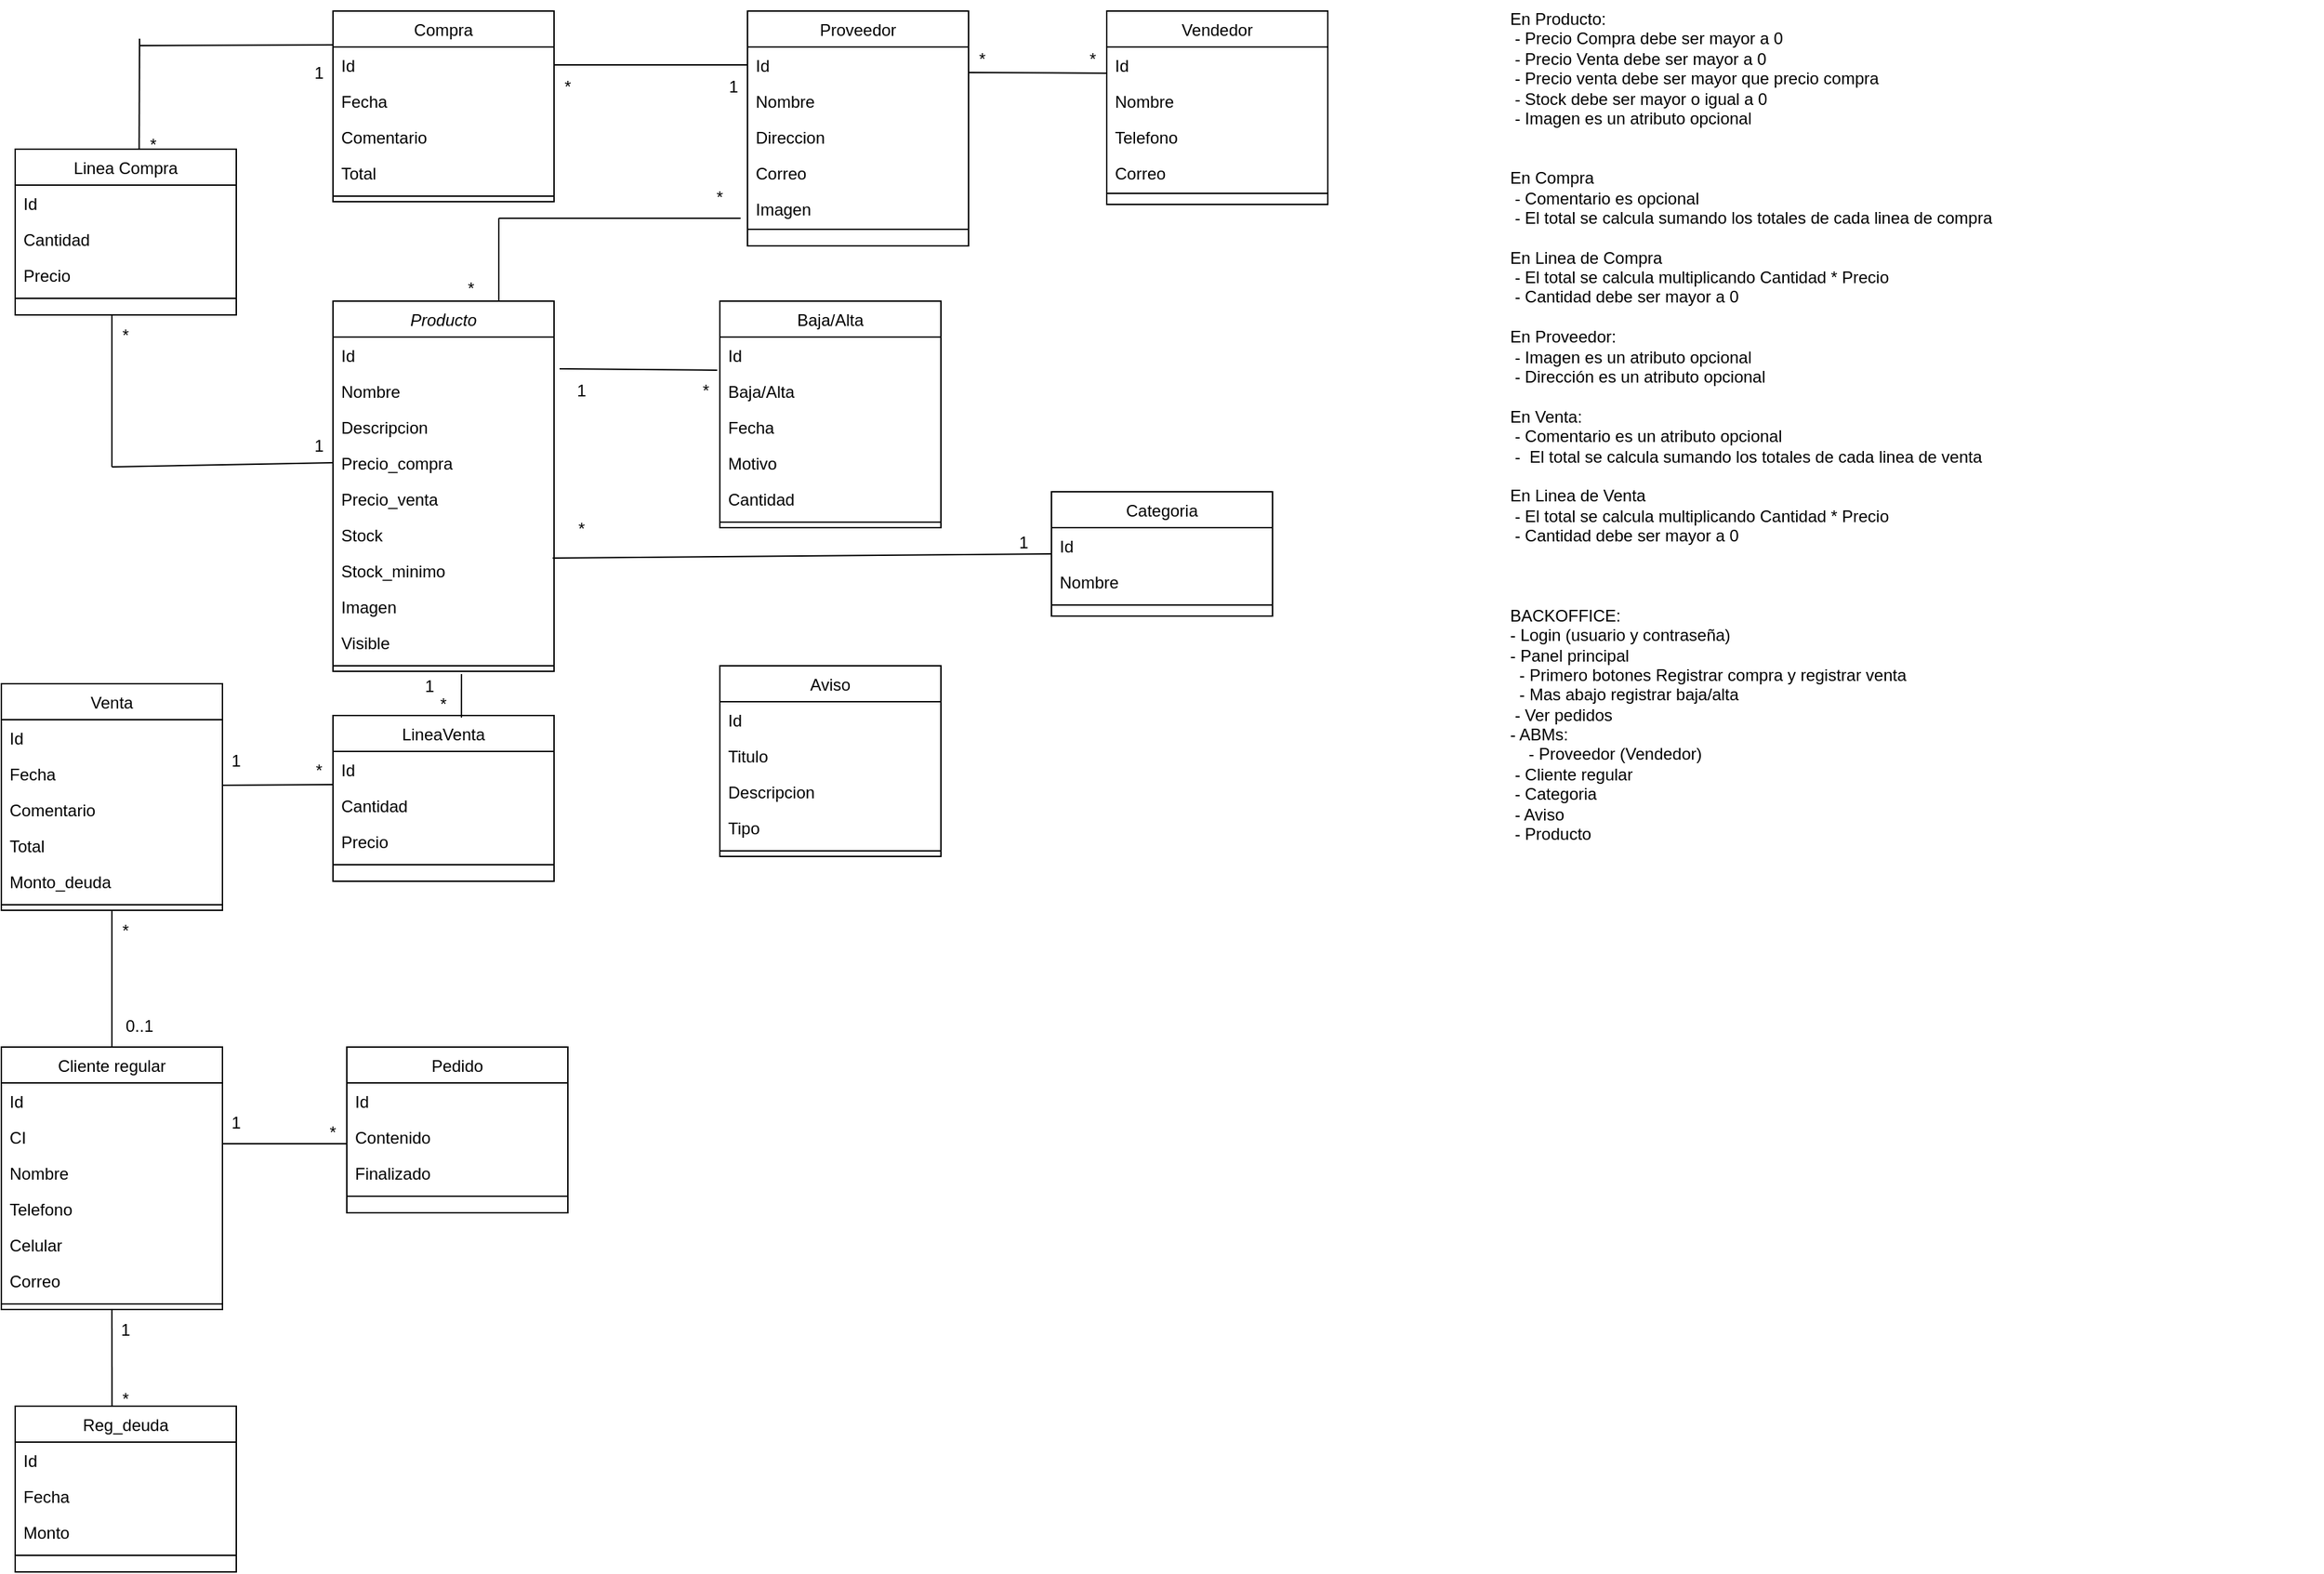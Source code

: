 <mxfile version="21.2.1" type="device">
  <diagram id="C5RBs43oDa-KdzZeNtuy" name="Page-1">
    <mxGraphModel dx="1434" dy="764" grid="1" gridSize="10" guides="1" tooltips="1" connect="1" arrows="1" fold="1" page="1" pageScale="1" pageWidth="827" pageHeight="1169" math="0" shadow="0">
      <root>
        <mxCell id="WIyWlLk6GJQsqaUBKTNV-0" />
        <mxCell id="WIyWlLk6GJQsqaUBKTNV-1" parent="WIyWlLk6GJQsqaUBKTNV-0" />
        <mxCell id="zkfFHV4jXpPFQw0GAbJ--0" value="Producto" style="swimlane;fontStyle=2;align=center;verticalAlign=top;childLayout=stackLayout;horizontal=1;startSize=26;horizontalStack=0;resizeParent=1;resizeLast=0;collapsible=1;marginBottom=0;rounded=0;shadow=0;strokeWidth=1;" parent="WIyWlLk6GJQsqaUBKTNV-1" vertex="1">
          <mxGeometry x="280" y="260" width="160" height="268" as="geometry">
            <mxRectangle x="230" y="140" width="160" height="26" as="alternateBounds" />
          </mxGeometry>
        </mxCell>
        <mxCell id="zkfFHV4jXpPFQw0GAbJ--1" value="Id" style="text;align=left;verticalAlign=top;spacingLeft=4;spacingRight=4;overflow=hidden;rotatable=0;points=[[0,0.5],[1,0.5]];portConstraint=eastwest;" parent="zkfFHV4jXpPFQw0GAbJ--0" vertex="1">
          <mxGeometry y="26" width="160" height="26" as="geometry" />
        </mxCell>
        <mxCell id="zkfFHV4jXpPFQw0GAbJ--2" value="Nombre" style="text;align=left;verticalAlign=top;spacingLeft=4;spacingRight=4;overflow=hidden;rotatable=0;points=[[0,0.5],[1,0.5]];portConstraint=eastwest;rounded=0;shadow=0;html=0;" parent="zkfFHV4jXpPFQw0GAbJ--0" vertex="1">
          <mxGeometry y="52" width="160" height="26" as="geometry" />
        </mxCell>
        <mxCell id="zkfFHV4jXpPFQw0GAbJ--3" value="Descripcion" style="text;align=left;verticalAlign=top;spacingLeft=4;spacingRight=4;overflow=hidden;rotatable=0;points=[[0,0.5],[1,0.5]];portConstraint=eastwest;rounded=0;shadow=0;html=0;" parent="zkfFHV4jXpPFQw0GAbJ--0" vertex="1">
          <mxGeometry y="78" width="160" height="26" as="geometry" />
        </mxCell>
        <mxCell id="7i96yyuPmgPEqf8CJ_Lx-1" value="Precio_compra" style="text;align=left;verticalAlign=top;spacingLeft=4;spacingRight=4;overflow=hidden;rotatable=0;points=[[0,0.5],[1,0.5]];portConstraint=eastwest;rounded=0;shadow=0;html=0;" parent="zkfFHV4jXpPFQw0GAbJ--0" vertex="1">
          <mxGeometry y="104" width="160" height="26" as="geometry" />
        </mxCell>
        <mxCell id="9kcNJQmO1jmYtmrjK92f-10" value="Precio_venta" style="text;align=left;verticalAlign=top;spacingLeft=4;spacingRight=4;overflow=hidden;rotatable=0;points=[[0,0.5],[1,0.5]];portConstraint=eastwest;rounded=0;shadow=0;html=0;" parent="zkfFHV4jXpPFQw0GAbJ--0" vertex="1">
          <mxGeometry y="130" width="160" height="26" as="geometry" />
        </mxCell>
        <mxCell id="7i96yyuPmgPEqf8CJ_Lx-2" value="Stock" style="text;align=left;verticalAlign=top;spacingLeft=4;spacingRight=4;overflow=hidden;rotatable=0;points=[[0,0.5],[1,0.5]];portConstraint=eastwest;rounded=0;shadow=0;html=0;" parent="zkfFHV4jXpPFQw0GAbJ--0" vertex="1">
          <mxGeometry y="156" width="160" height="26" as="geometry" />
        </mxCell>
        <mxCell id="FQB7mEQc3oxHmElxld3I-23" value="Stock_minimo" style="text;align=left;verticalAlign=top;spacingLeft=4;spacingRight=4;overflow=hidden;rotatable=0;points=[[0,0.5],[1,0.5]];portConstraint=eastwest;rounded=0;shadow=0;html=0;" vertex="1" parent="zkfFHV4jXpPFQw0GAbJ--0">
          <mxGeometry y="182" width="160" height="26" as="geometry" />
        </mxCell>
        <mxCell id="7i96yyuPmgPEqf8CJ_Lx-4" value="Imagen" style="text;align=left;verticalAlign=top;spacingLeft=4;spacingRight=4;overflow=hidden;rotatable=0;points=[[0,0.5],[1,0.5]];portConstraint=eastwest;rounded=0;shadow=0;html=0;" parent="zkfFHV4jXpPFQw0GAbJ--0" vertex="1">
          <mxGeometry y="208" width="160" height="26" as="geometry" />
        </mxCell>
        <mxCell id="7i96yyuPmgPEqf8CJ_Lx-3" value="Visible" style="text;align=left;verticalAlign=top;spacingLeft=4;spacingRight=4;overflow=hidden;rotatable=0;points=[[0,0.5],[1,0.5]];portConstraint=eastwest;rounded=0;shadow=0;html=0;" parent="zkfFHV4jXpPFQw0GAbJ--0" vertex="1">
          <mxGeometry y="234" width="160" height="26" as="geometry" />
        </mxCell>
        <mxCell id="zkfFHV4jXpPFQw0GAbJ--4" value="" style="line;html=1;strokeWidth=1;align=left;verticalAlign=middle;spacingTop=-1;spacingLeft=3;spacingRight=3;rotatable=0;labelPosition=right;points=[];portConstraint=eastwest;" parent="zkfFHV4jXpPFQw0GAbJ--0" vertex="1">
          <mxGeometry y="260" width="160" height="8" as="geometry" />
        </mxCell>
        <mxCell id="zkfFHV4jXpPFQw0GAbJ--6" value="Venta" style="swimlane;fontStyle=0;align=center;verticalAlign=top;childLayout=stackLayout;horizontal=1;startSize=26;horizontalStack=0;resizeParent=1;resizeLast=0;collapsible=1;marginBottom=0;rounded=0;shadow=0;strokeWidth=1;" parent="WIyWlLk6GJQsqaUBKTNV-1" vertex="1">
          <mxGeometry x="40" y="537" width="160" height="164" as="geometry">
            <mxRectangle x="130" y="380" width="160" height="26" as="alternateBounds" />
          </mxGeometry>
        </mxCell>
        <mxCell id="zkfFHV4jXpPFQw0GAbJ--7" value="Id" style="text;align=left;verticalAlign=top;spacingLeft=4;spacingRight=4;overflow=hidden;rotatable=0;points=[[0,0.5],[1,0.5]];portConstraint=eastwest;" parent="zkfFHV4jXpPFQw0GAbJ--6" vertex="1">
          <mxGeometry y="26" width="160" height="26" as="geometry" />
        </mxCell>
        <mxCell id="zkfFHV4jXpPFQw0GAbJ--8" value="Fecha" style="text;align=left;verticalAlign=top;spacingLeft=4;spacingRight=4;overflow=hidden;rotatable=0;points=[[0,0.5],[1,0.5]];portConstraint=eastwest;rounded=0;shadow=0;html=0;" parent="zkfFHV4jXpPFQw0GAbJ--6" vertex="1">
          <mxGeometry y="52" width="160" height="26" as="geometry" />
        </mxCell>
        <mxCell id="7i96yyuPmgPEqf8CJ_Lx-13" value="Comentario" style="text;align=left;verticalAlign=top;spacingLeft=4;spacingRight=4;overflow=hidden;rotatable=0;points=[[0,0.5],[1,0.5]];portConstraint=eastwest;rounded=0;shadow=0;html=0;" parent="zkfFHV4jXpPFQw0GAbJ--6" vertex="1">
          <mxGeometry y="78" width="160" height="26" as="geometry" />
        </mxCell>
        <mxCell id="9kcNJQmO1jmYtmrjK92f-14" value="Total" style="text;align=left;verticalAlign=top;spacingLeft=4;spacingRight=4;overflow=hidden;rotatable=0;points=[[0,0.5],[1,0.5]];portConstraint=eastwest;rounded=0;shadow=0;html=0;" parent="zkfFHV4jXpPFQw0GAbJ--6" vertex="1">
          <mxGeometry y="104" width="160" height="26" as="geometry" />
        </mxCell>
        <mxCell id="ctnuneeCrwHAmr7CiUvI-7" value="Monto_deuda" style="text;align=left;verticalAlign=top;spacingLeft=4;spacingRight=4;overflow=hidden;rotatable=0;points=[[0,0.5],[1,0.5]];portConstraint=eastwest;rounded=0;shadow=0;html=0;" parent="zkfFHV4jXpPFQw0GAbJ--6" vertex="1">
          <mxGeometry y="130" width="160" height="26" as="geometry" />
        </mxCell>
        <mxCell id="zkfFHV4jXpPFQw0GAbJ--9" value="" style="line;html=1;strokeWidth=1;align=left;verticalAlign=middle;spacingTop=-1;spacingLeft=3;spacingRight=3;rotatable=0;labelPosition=right;points=[];portConstraint=eastwest;" parent="zkfFHV4jXpPFQw0GAbJ--6" vertex="1">
          <mxGeometry y="156" width="160" height="8" as="geometry" />
        </mxCell>
        <mxCell id="zkfFHV4jXpPFQw0GAbJ--13" value="Compra" style="swimlane;fontStyle=0;align=center;verticalAlign=top;childLayout=stackLayout;horizontal=1;startSize=26;horizontalStack=0;resizeParent=1;resizeLast=0;collapsible=1;marginBottom=0;rounded=0;shadow=0;strokeWidth=1;" parent="WIyWlLk6GJQsqaUBKTNV-1" vertex="1">
          <mxGeometry x="280" y="50" width="160" height="138" as="geometry">
            <mxRectangle x="340" y="380" width="170" height="26" as="alternateBounds" />
          </mxGeometry>
        </mxCell>
        <mxCell id="zkfFHV4jXpPFQw0GAbJ--14" value="Id" style="text;align=left;verticalAlign=top;spacingLeft=4;spacingRight=4;overflow=hidden;rotatable=0;points=[[0,0.5],[1,0.5]];portConstraint=eastwest;" parent="zkfFHV4jXpPFQw0GAbJ--13" vertex="1">
          <mxGeometry y="26" width="160" height="26" as="geometry" />
        </mxCell>
        <mxCell id="7i96yyuPmgPEqf8CJ_Lx-5" value="Fecha" style="text;align=left;verticalAlign=top;spacingLeft=4;spacingRight=4;overflow=hidden;rotatable=0;points=[[0,0.5],[1,0.5]];portConstraint=eastwest;" parent="zkfFHV4jXpPFQw0GAbJ--13" vertex="1">
          <mxGeometry y="52" width="160" height="26" as="geometry" />
        </mxCell>
        <mxCell id="7i96yyuPmgPEqf8CJ_Lx-11" value="Comentario" style="text;align=left;verticalAlign=top;spacingLeft=4;spacingRight=4;overflow=hidden;rotatable=0;points=[[0,0.5],[1,0.5]];portConstraint=eastwest;" parent="zkfFHV4jXpPFQw0GAbJ--13" vertex="1">
          <mxGeometry y="78" width="160" height="26" as="geometry" />
        </mxCell>
        <mxCell id="9kcNJQmO1jmYtmrjK92f-13" value="Total" style="text;align=left;verticalAlign=top;spacingLeft=4;spacingRight=4;overflow=hidden;rotatable=0;points=[[0,0.5],[1,0.5]];portConstraint=eastwest;" parent="zkfFHV4jXpPFQw0GAbJ--13" vertex="1">
          <mxGeometry y="104" width="160" height="26" as="geometry" />
        </mxCell>
        <mxCell id="zkfFHV4jXpPFQw0GAbJ--15" value="" style="line;html=1;strokeWidth=1;align=left;verticalAlign=middle;spacingTop=-1;spacingLeft=3;spacingRight=3;rotatable=0;labelPosition=right;points=[];portConstraint=eastwest;" parent="zkfFHV4jXpPFQw0GAbJ--13" vertex="1">
          <mxGeometry y="130" width="160" height="8" as="geometry" />
        </mxCell>
        <mxCell id="zkfFHV4jXpPFQw0GAbJ--17" value="Proveedor" style="swimlane;fontStyle=0;align=center;verticalAlign=top;childLayout=stackLayout;horizontal=1;startSize=26;horizontalStack=0;resizeParent=1;resizeLast=0;collapsible=1;marginBottom=0;rounded=0;shadow=0;strokeWidth=1;" parent="WIyWlLk6GJQsqaUBKTNV-1" vertex="1">
          <mxGeometry x="580" y="50" width="160" height="170" as="geometry">
            <mxRectangle x="550" y="140" width="160" height="26" as="alternateBounds" />
          </mxGeometry>
        </mxCell>
        <mxCell id="zkfFHV4jXpPFQw0GAbJ--18" value="Id" style="text;align=left;verticalAlign=top;spacingLeft=4;spacingRight=4;overflow=hidden;rotatable=0;points=[[0,0.5],[1,0.5]];portConstraint=eastwest;" parent="zkfFHV4jXpPFQw0GAbJ--17" vertex="1">
          <mxGeometry y="26" width="160" height="26" as="geometry" />
        </mxCell>
        <mxCell id="zkfFHV4jXpPFQw0GAbJ--19" value="Nombre" style="text;align=left;verticalAlign=top;spacingLeft=4;spacingRight=4;overflow=hidden;rotatable=0;points=[[0,0.5],[1,0.5]];portConstraint=eastwest;rounded=0;shadow=0;html=0;" parent="zkfFHV4jXpPFQw0GAbJ--17" vertex="1">
          <mxGeometry y="52" width="160" height="26" as="geometry" />
        </mxCell>
        <mxCell id="zkfFHV4jXpPFQw0GAbJ--21" value="Direccion" style="text;align=left;verticalAlign=top;spacingLeft=4;spacingRight=4;overflow=hidden;rotatable=0;points=[[0,0.5],[1,0.5]];portConstraint=eastwest;rounded=0;shadow=0;html=0;" parent="zkfFHV4jXpPFQw0GAbJ--17" vertex="1">
          <mxGeometry y="78" width="160" height="26" as="geometry" />
        </mxCell>
        <mxCell id="ctnuneeCrwHAmr7CiUvI-0" value="Correo" style="text;align=left;verticalAlign=top;spacingLeft=4;spacingRight=4;overflow=hidden;rotatable=0;points=[[0,0.5],[1,0.5]];portConstraint=eastwest;rounded=0;shadow=0;html=0;" parent="zkfFHV4jXpPFQw0GAbJ--17" vertex="1">
          <mxGeometry y="104" width="160" height="26" as="geometry" />
        </mxCell>
        <mxCell id="zkfFHV4jXpPFQw0GAbJ--22" value="Imagen" style="text;align=left;verticalAlign=top;spacingLeft=4;spacingRight=4;overflow=hidden;rotatable=0;points=[[0,0.5],[1,0.5]];portConstraint=eastwest;rounded=0;shadow=0;html=0;" parent="zkfFHV4jXpPFQw0GAbJ--17" vertex="1">
          <mxGeometry y="130" width="160" height="26" as="geometry" />
        </mxCell>
        <mxCell id="zkfFHV4jXpPFQw0GAbJ--23" value="" style="line;html=1;strokeWidth=1;align=left;verticalAlign=middle;spacingTop=-1;spacingLeft=3;spacingRight=3;rotatable=0;labelPosition=right;points=[];portConstraint=eastwest;" parent="zkfFHV4jXpPFQw0GAbJ--17" vertex="1">
          <mxGeometry y="156" width="160" height="4" as="geometry" />
        </mxCell>
        <mxCell id="7i96yyuPmgPEqf8CJ_Lx-7" value="Linea Compra" style="swimlane;fontStyle=0;align=center;verticalAlign=top;childLayout=stackLayout;horizontal=1;startSize=26;horizontalStack=0;resizeParent=1;resizeLast=0;collapsible=1;marginBottom=0;rounded=0;shadow=0;strokeWidth=1;" parent="WIyWlLk6GJQsqaUBKTNV-1" vertex="1">
          <mxGeometry x="50" y="150" width="160" height="120" as="geometry">
            <mxRectangle x="340" y="380" width="170" height="26" as="alternateBounds" />
          </mxGeometry>
        </mxCell>
        <mxCell id="7i96yyuPmgPEqf8CJ_Lx-8" value="Id" style="text;align=left;verticalAlign=top;spacingLeft=4;spacingRight=4;overflow=hidden;rotatable=0;points=[[0,0.5],[1,0.5]];portConstraint=eastwest;" parent="7i96yyuPmgPEqf8CJ_Lx-7" vertex="1">
          <mxGeometry y="26" width="160" height="26" as="geometry" />
        </mxCell>
        <mxCell id="7i96yyuPmgPEqf8CJ_Lx-9" value="Cantidad" style="text;align=left;verticalAlign=top;spacingLeft=4;spacingRight=4;overflow=hidden;rotatable=0;points=[[0,0.5],[1,0.5]];portConstraint=eastwest;" parent="7i96yyuPmgPEqf8CJ_Lx-7" vertex="1">
          <mxGeometry y="52" width="160" height="26" as="geometry" />
        </mxCell>
        <mxCell id="9kcNJQmO1jmYtmrjK92f-11" value="Precio" style="text;align=left;verticalAlign=top;spacingLeft=4;spacingRight=4;overflow=hidden;rotatable=0;points=[[0,0.5],[1,0.5]];portConstraint=eastwest;" parent="7i96yyuPmgPEqf8CJ_Lx-7" vertex="1">
          <mxGeometry y="78" width="160" height="26" as="geometry" />
        </mxCell>
        <mxCell id="7i96yyuPmgPEqf8CJ_Lx-10" value="" style="line;html=1;strokeWidth=1;align=left;verticalAlign=middle;spacingTop=-1;spacingLeft=3;spacingRight=3;rotatable=0;labelPosition=right;points=[];portConstraint=eastwest;" parent="7i96yyuPmgPEqf8CJ_Lx-7" vertex="1">
          <mxGeometry y="104" width="160" height="8" as="geometry" />
        </mxCell>
        <mxCell id="7i96yyuPmgPEqf8CJ_Lx-14" value="LineaVenta" style="swimlane;fontStyle=0;align=center;verticalAlign=top;childLayout=stackLayout;horizontal=1;startSize=26;horizontalStack=0;resizeParent=1;resizeLast=0;collapsible=1;marginBottom=0;rounded=0;shadow=0;strokeWidth=1;" parent="WIyWlLk6GJQsqaUBKTNV-1" vertex="1">
          <mxGeometry x="280" y="560" width="160" height="120" as="geometry">
            <mxRectangle x="130" y="380" width="160" height="26" as="alternateBounds" />
          </mxGeometry>
        </mxCell>
        <mxCell id="7i96yyuPmgPEqf8CJ_Lx-15" value="Id" style="text;align=left;verticalAlign=top;spacingLeft=4;spacingRight=4;overflow=hidden;rotatable=0;points=[[0,0.5],[1,0.5]];portConstraint=eastwest;" parent="7i96yyuPmgPEqf8CJ_Lx-14" vertex="1">
          <mxGeometry y="26" width="160" height="26" as="geometry" />
        </mxCell>
        <mxCell id="7i96yyuPmgPEqf8CJ_Lx-16" value="Cantidad" style="text;align=left;verticalAlign=top;spacingLeft=4;spacingRight=4;overflow=hidden;rotatable=0;points=[[0,0.5],[1,0.5]];portConstraint=eastwest;rounded=0;shadow=0;html=0;" parent="7i96yyuPmgPEqf8CJ_Lx-14" vertex="1">
          <mxGeometry y="52" width="160" height="26" as="geometry" />
        </mxCell>
        <mxCell id="9kcNJQmO1jmYtmrjK92f-12" value="Precio" style="text;align=left;verticalAlign=top;spacingLeft=4;spacingRight=4;overflow=hidden;rotatable=0;points=[[0,0.5],[1,0.5]];portConstraint=eastwest;rounded=0;shadow=0;html=0;" parent="7i96yyuPmgPEqf8CJ_Lx-14" vertex="1">
          <mxGeometry y="78" width="160" height="26" as="geometry" />
        </mxCell>
        <mxCell id="7i96yyuPmgPEqf8CJ_Lx-19" value="" style="line;html=1;strokeWidth=1;align=left;verticalAlign=middle;spacingTop=-1;spacingLeft=3;spacingRight=3;rotatable=0;labelPosition=right;points=[];portConstraint=eastwest;" parent="7i96yyuPmgPEqf8CJ_Lx-14" vertex="1">
          <mxGeometry y="104" width="160" height="8" as="geometry" />
        </mxCell>
        <mxCell id="7i96yyuPmgPEqf8CJ_Lx-20" value="Baja/Alta" style="swimlane;fontStyle=0;align=center;verticalAlign=top;childLayout=stackLayout;horizontal=1;startSize=26;horizontalStack=0;resizeParent=1;resizeLast=0;collapsible=1;marginBottom=0;rounded=0;shadow=0;strokeWidth=1;" parent="WIyWlLk6GJQsqaUBKTNV-1" vertex="1">
          <mxGeometry x="560" y="260" width="160" height="164" as="geometry">
            <mxRectangle x="340" y="380" width="170" height="26" as="alternateBounds" />
          </mxGeometry>
        </mxCell>
        <mxCell id="7i96yyuPmgPEqf8CJ_Lx-21" value="Id" style="text;align=left;verticalAlign=top;spacingLeft=4;spacingRight=4;overflow=hidden;rotatable=0;points=[[0,0.5],[1,0.5]];portConstraint=eastwest;" parent="7i96yyuPmgPEqf8CJ_Lx-20" vertex="1">
          <mxGeometry y="26" width="160" height="26" as="geometry" />
        </mxCell>
        <mxCell id="7i96yyuPmgPEqf8CJ_Lx-26" value="Baja/Alta" style="text;align=left;verticalAlign=top;spacingLeft=4;spacingRight=4;overflow=hidden;rotatable=0;points=[[0,0.5],[1,0.5]];portConstraint=eastwest;" parent="7i96yyuPmgPEqf8CJ_Lx-20" vertex="1">
          <mxGeometry y="52" width="160" height="26" as="geometry" />
        </mxCell>
        <mxCell id="7i96yyuPmgPEqf8CJ_Lx-22" value="Fecha" style="text;align=left;verticalAlign=top;spacingLeft=4;spacingRight=4;overflow=hidden;rotatable=0;points=[[0,0.5],[1,0.5]];portConstraint=eastwest;" parent="7i96yyuPmgPEqf8CJ_Lx-20" vertex="1">
          <mxGeometry y="78" width="160" height="26" as="geometry" />
        </mxCell>
        <mxCell id="7i96yyuPmgPEqf8CJ_Lx-23" value="Motivo" style="text;align=left;verticalAlign=top;spacingLeft=4;spacingRight=4;overflow=hidden;rotatable=0;points=[[0,0.5],[1,0.5]];portConstraint=eastwest;" parent="7i96yyuPmgPEqf8CJ_Lx-20" vertex="1">
          <mxGeometry y="104" width="160" height="26" as="geometry" />
        </mxCell>
        <mxCell id="ctnuneeCrwHAmr7CiUvI-20" value="Cantidad" style="text;align=left;verticalAlign=top;spacingLeft=4;spacingRight=4;overflow=hidden;rotatable=0;points=[[0,0.5],[1,0.5]];portConstraint=eastwest;" parent="7i96yyuPmgPEqf8CJ_Lx-20" vertex="1">
          <mxGeometry y="130" width="160" height="26" as="geometry" />
        </mxCell>
        <mxCell id="7i96yyuPmgPEqf8CJ_Lx-24" value="" style="line;html=1;strokeWidth=1;align=left;verticalAlign=middle;spacingTop=-1;spacingLeft=3;spacingRight=3;rotatable=0;labelPosition=right;points=[];portConstraint=eastwest;" parent="7i96yyuPmgPEqf8CJ_Lx-20" vertex="1">
          <mxGeometry y="156" width="160" height="8" as="geometry" />
        </mxCell>
        <mxCell id="7i96yyuPmgPEqf8CJ_Lx-27" value="Aviso" style="swimlane;fontStyle=0;align=center;verticalAlign=top;childLayout=stackLayout;horizontal=1;startSize=26;horizontalStack=0;resizeParent=1;resizeLast=0;collapsible=1;marginBottom=0;rounded=0;shadow=0;strokeWidth=1;" parent="WIyWlLk6GJQsqaUBKTNV-1" vertex="1">
          <mxGeometry x="560" y="524" width="160" height="138" as="geometry">
            <mxRectangle x="340" y="380" width="170" height="26" as="alternateBounds" />
          </mxGeometry>
        </mxCell>
        <mxCell id="7i96yyuPmgPEqf8CJ_Lx-28" value="Id" style="text;align=left;verticalAlign=top;spacingLeft=4;spacingRight=4;overflow=hidden;rotatable=0;points=[[0,0.5],[1,0.5]];portConstraint=eastwest;" parent="7i96yyuPmgPEqf8CJ_Lx-27" vertex="1">
          <mxGeometry y="26" width="160" height="26" as="geometry" />
        </mxCell>
        <mxCell id="7i96yyuPmgPEqf8CJ_Lx-29" value="Titulo" style="text;align=left;verticalAlign=top;spacingLeft=4;spacingRight=4;overflow=hidden;rotatable=0;points=[[0,0.5],[1,0.5]];portConstraint=eastwest;" parent="7i96yyuPmgPEqf8CJ_Lx-27" vertex="1">
          <mxGeometry y="52" width="160" height="26" as="geometry" />
        </mxCell>
        <mxCell id="7i96yyuPmgPEqf8CJ_Lx-31" value="Descripcion" style="text;align=left;verticalAlign=top;spacingLeft=4;spacingRight=4;overflow=hidden;rotatable=0;points=[[0,0.5],[1,0.5]];portConstraint=eastwest;" parent="7i96yyuPmgPEqf8CJ_Lx-27" vertex="1">
          <mxGeometry y="78" width="160" height="26" as="geometry" />
        </mxCell>
        <mxCell id="GX78XcfEl6me4NRz4NxV-13" value="Tipo" style="text;align=left;verticalAlign=top;spacingLeft=4;spacingRight=4;overflow=hidden;rotatable=0;points=[[0,0.5],[1,0.5]];portConstraint=eastwest;" parent="7i96yyuPmgPEqf8CJ_Lx-27" vertex="1">
          <mxGeometry y="104" width="160" height="26" as="geometry" />
        </mxCell>
        <mxCell id="7i96yyuPmgPEqf8CJ_Lx-30" value="" style="line;html=1;strokeWidth=1;align=left;verticalAlign=middle;spacingTop=-1;spacingLeft=3;spacingRight=3;rotatable=0;labelPosition=right;points=[];portConstraint=eastwest;" parent="7i96yyuPmgPEqf8CJ_Lx-27" vertex="1">
          <mxGeometry y="130" width="160" height="8" as="geometry" />
        </mxCell>
        <mxCell id="7i96yyuPmgPEqf8CJ_Lx-40" value="" style="endArrow=none;html=1;rounded=0;entryX=-0.012;entryY=0.923;entryDx=0;entryDy=0;entryPerimeter=0;exitX=1.025;exitY=-0.115;exitDx=0;exitDy=0;exitPerimeter=0;" parent="WIyWlLk6GJQsqaUBKTNV-1" target="7i96yyuPmgPEqf8CJ_Lx-21" edge="1" source="zkfFHV4jXpPFQw0GAbJ--2">
          <mxGeometry width="50" height="50" relative="1" as="geometry">
            <mxPoint x="440" y="277" as="sourcePoint" />
            <mxPoint x="490" y="370" as="targetPoint" />
          </mxGeometry>
        </mxCell>
        <mxCell id="7i96yyuPmgPEqf8CJ_Lx-41" value="1" style="text;html=1;strokeColor=none;fillColor=none;align=center;verticalAlign=middle;whiteSpace=wrap;rounded=0;" parent="WIyWlLk6GJQsqaUBKTNV-1" vertex="1">
          <mxGeometry x="430" y="310" width="60" height="30" as="geometry" />
        </mxCell>
        <mxCell id="7i96yyuPmgPEqf8CJ_Lx-42" value="*" style="text;html=1;strokeColor=none;fillColor=none;align=center;verticalAlign=middle;whiteSpace=wrap;rounded=0;" parent="WIyWlLk6GJQsqaUBKTNV-1" vertex="1">
          <mxGeometry x="520" y="310" width="60" height="30" as="geometry" />
        </mxCell>
        <mxCell id="7i96yyuPmgPEqf8CJ_Lx-43" value="" style="endArrow=none;html=1;rounded=0;entryX=0;entryY=0.5;entryDx=0;entryDy=0;exitX=1;exitY=0.5;exitDx=0;exitDy=0;" parent="WIyWlLk6GJQsqaUBKTNV-1" source="zkfFHV4jXpPFQw0GAbJ--14" target="zkfFHV4jXpPFQw0GAbJ--18" edge="1">
          <mxGeometry width="50" height="50" relative="1" as="geometry">
            <mxPoint x="440" y="87" as="sourcePoint" />
            <mxPoint x="560" y="87" as="targetPoint" />
          </mxGeometry>
        </mxCell>
        <mxCell id="7i96yyuPmgPEqf8CJ_Lx-44" value="1" style="text;html=1;strokeColor=none;fillColor=none;align=center;verticalAlign=middle;whiteSpace=wrap;rounded=0;" parent="WIyWlLk6GJQsqaUBKTNV-1" vertex="1">
          <mxGeometry x="540" y="90" width="60" height="30" as="geometry" />
        </mxCell>
        <mxCell id="7i96yyuPmgPEqf8CJ_Lx-47" value="*" style="text;html=1;strokeColor=none;fillColor=none;align=center;verticalAlign=middle;whiteSpace=wrap;rounded=0;" parent="WIyWlLk6GJQsqaUBKTNV-1" vertex="1">
          <mxGeometry x="420" y="90" width="60" height="30" as="geometry" />
        </mxCell>
        <mxCell id="7i96yyuPmgPEqf8CJ_Lx-48" value="1" style="text;html=1;strokeColor=none;fillColor=none;align=center;verticalAlign=middle;whiteSpace=wrap;rounded=0;" parent="WIyWlLk6GJQsqaUBKTNV-1" vertex="1">
          <mxGeometry x="240" y="80" width="60" height="30" as="geometry" />
        </mxCell>
        <mxCell id="7i96yyuPmgPEqf8CJ_Lx-49" value="*" style="text;html=1;strokeColor=none;fillColor=none;align=center;verticalAlign=middle;whiteSpace=wrap;rounded=0;" parent="WIyWlLk6GJQsqaUBKTNV-1" vertex="1">
          <mxGeometry x="120" y="132" width="60" height="30" as="geometry" />
        </mxCell>
        <mxCell id="7i96yyuPmgPEqf8CJ_Lx-50" value="1" style="text;html=1;strokeColor=none;fillColor=none;align=center;verticalAlign=middle;whiteSpace=wrap;rounded=0;" parent="WIyWlLk6GJQsqaUBKTNV-1" vertex="1">
          <mxGeometry x="240" y="350" width="60" height="30" as="geometry" />
        </mxCell>
        <mxCell id="7i96yyuPmgPEqf8CJ_Lx-51" value="*" style="text;html=1;strokeColor=none;fillColor=none;align=center;verticalAlign=middle;whiteSpace=wrap;rounded=0;" parent="WIyWlLk6GJQsqaUBKTNV-1" vertex="1">
          <mxGeometry x="100" y="270" width="60" height="30" as="geometry" />
        </mxCell>
        <mxCell id="7i96yyuPmgPEqf8CJ_Lx-52" value="" style="endArrow=none;html=1;rounded=0;" parent="WIyWlLk6GJQsqaUBKTNV-1" edge="1">
          <mxGeometry width="50" height="50" relative="1" as="geometry">
            <mxPoint x="120" y="380" as="sourcePoint" />
            <mxPoint x="120" y="270" as="targetPoint" />
          </mxGeometry>
        </mxCell>
        <mxCell id="7i96yyuPmgPEqf8CJ_Lx-53" value="" style="endArrow=none;html=1;rounded=0;entryX=0;entryY=0.5;entryDx=0;entryDy=0;" parent="WIyWlLk6GJQsqaUBKTNV-1" target="7i96yyuPmgPEqf8CJ_Lx-1" edge="1">
          <mxGeometry width="50" height="50" relative="1" as="geometry">
            <mxPoint x="120" y="380" as="sourcePoint" />
            <mxPoint x="240" y="380" as="targetPoint" />
          </mxGeometry>
        </mxCell>
        <mxCell id="7i96yyuPmgPEqf8CJ_Lx-54" value="" style="endArrow=none;html=1;rounded=0;entryX=-0.008;entryY=0.102;entryDx=0;entryDy=0;entryPerimeter=0;" parent="WIyWlLk6GJQsqaUBKTNV-1" edge="1">
          <mxGeometry width="50" height="50" relative="1" as="geometry">
            <mxPoint x="140" y="75" as="sourcePoint" />
            <mxPoint x="280" y="74.5" as="targetPoint" />
          </mxGeometry>
        </mxCell>
        <mxCell id="7i96yyuPmgPEqf8CJ_Lx-55" value="" style="endArrow=none;html=1;rounded=0;" parent="WIyWlLk6GJQsqaUBKTNV-1" edge="1">
          <mxGeometry width="50" height="50" relative="1" as="geometry">
            <mxPoint x="139.71" y="150" as="sourcePoint" />
            <mxPoint x="140" y="70" as="targetPoint" />
          </mxGeometry>
        </mxCell>
        <mxCell id="7i96yyuPmgPEqf8CJ_Lx-56" value="1" style="text;html=1;strokeColor=none;fillColor=none;align=center;verticalAlign=middle;whiteSpace=wrap;rounded=0;" parent="WIyWlLk6GJQsqaUBKTNV-1" vertex="1">
          <mxGeometry x="180" y="578" width="60" height="30" as="geometry" />
        </mxCell>
        <mxCell id="7i96yyuPmgPEqf8CJ_Lx-57" value="*" style="text;html=1;strokeColor=none;fillColor=none;align=center;verticalAlign=middle;whiteSpace=wrap;rounded=0;" parent="WIyWlLk6GJQsqaUBKTNV-1" vertex="1">
          <mxGeometry x="330" y="537" width="60" height="30" as="geometry" />
        </mxCell>
        <mxCell id="7i96yyuPmgPEqf8CJ_Lx-58" value="*" style="text;html=1;strokeColor=none;fillColor=none;align=center;verticalAlign=middle;whiteSpace=wrap;rounded=0;" parent="WIyWlLk6GJQsqaUBKTNV-1" vertex="1">
          <mxGeometry x="240" y="585" width="60" height="30" as="geometry" />
        </mxCell>
        <mxCell id="7i96yyuPmgPEqf8CJ_Lx-59" value="1" style="text;html=1;strokeColor=none;fillColor=none;align=center;verticalAlign=middle;whiteSpace=wrap;rounded=0;" parent="WIyWlLk6GJQsqaUBKTNV-1" vertex="1">
          <mxGeometry x="320" y="524" width="60" height="30" as="geometry" />
        </mxCell>
        <mxCell id="7i96yyuPmgPEqf8CJ_Lx-60" value="" style="endArrow=none;html=1;rounded=0;exitX=0.581;exitY=0.012;exitDx=0;exitDy=0;exitPerimeter=0;" parent="WIyWlLk6GJQsqaUBKTNV-1" source="7i96yyuPmgPEqf8CJ_Lx-14" edge="1">
          <mxGeometry width="50" height="50" relative="1" as="geometry">
            <mxPoint x="330" y="530" as="sourcePoint" />
            <mxPoint x="373" y="530" as="targetPoint" />
          </mxGeometry>
        </mxCell>
        <mxCell id="7i96yyuPmgPEqf8CJ_Lx-61" value="" style="endArrow=none;html=1;rounded=0;" parent="WIyWlLk6GJQsqaUBKTNV-1" edge="1">
          <mxGeometry width="50" height="50" relative="1" as="geometry">
            <mxPoint x="200" y="610.5" as="sourcePoint" />
            <mxPoint x="280" y="610" as="targetPoint" />
          </mxGeometry>
        </mxCell>
        <mxCell id="7i96yyuPmgPEqf8CJ_Lx-68" value="Cliente regular" style="swimlane;fontStyle=0;align=center;verticalAlign=top;childLayout=stackLayout;horizontal=1;startSize=26;horizontalStack=0;resizeParent=1;resizeLast=0;collapsible=1;marginBottom=0;rounded=0;shadow=0;strokeWidth=1;" parent="WIyWlLk6GJQsqaUBKTNV-1" vertex="1">
          <mxGeometry x="40" y="800" width="160" height="190" as="geometry">
            <mxRectangle x="130" y="380" width="160" height="26" as="alternateBounds" />
          </mxGeometry>
        </mxCell>
        <mxCell id="7i96yyuPmgPEqf8CJ_Lx-69" value="Id" style="text;align=left;verticalAlign=top;spacingLeft=4;spacingRight=4;overflow=hidden;rotatable=0;points=[[0,0.5],[1,0.5]];portConstraint=eastwest;" parent="7i96yyuPmgPEqf8CJ_Lx-68" vertex="1">
          <mxGeometry y="26" width="160" height="26" as="geometry" />
        </mxCell>
        <mxCell id="ctnuneeCrwHAmr7CiUvI-8" value="CI" style="text;align=left;verticalAlign=top;spacingLeft=4;spacingRight=4;overflow=hidden;rotatable=0;points=[[0,0.5],[1,0.5]];portConstraint=eastwest;rounded=0;shadow=0;html=0;" parent="7i96yyuPmgPEqf8CJ_Lx-68" vertex="1">
          <mxGeometry y="52" width="160" height="26" as="geometry" />
        </mxCell>
        <mxCell id="7i96yyuPmgPEqf8CJ_Lx-70" value="Nombre" style="text;align=left;verticalAlign=top;spacingLeft=4;spacingRight=4;overflow=hidden;rotatable=0;points=[[0,0.5],[1,0.5]];portConstraint=eastwest;rounded=0;shadow=0;html=0;" parent="7i96yyuPmgPEqf8CJ_Lx-68" vertex="1">
          <mxGeometry y="78" width="160" height="26" as="geometry" />
        </mxCell>
        <mxCell id="7i96yyuPmgPEqf8CJ_Lx-75" value="Telefono" style="text;align=left;verticalAlign=top;spacingLeft=4;spacingRight=4;overflow=hidden;rotatable=0;points=[[0,0.5],[1,0.5]];portConstraint=eastwest;rounded=0;shadow=0;html=0;" parent="7i96yyuPmgPEqf8CJ_Lx-68" vertex="1">
          <mxGeometry y="104" width="160" height="26" as="geometry" />
        </mxCell>
        <mxCell id="ctnuneeCrwHAmr7CiUvI-19" value="Celular" style="text;align=left;verticalAlign=top;spacingLeft=4;spacingRight=4;overflow=hidden;rotatable=0;points=[[0,0.5],[1,0.5]];portConstraint=eastwest;rounded=0;shadow=0;html=0;" parent="7i96yyuPmgPEqf8CJ_Lx-68" vertex="1">
          <mxGeometry y="130" width="160" height="26" as="geometry" />
        </mxCell>
        <mxCell id="ctnuneeCrwHAmr7CiUvI-17" value="Correo" style="text;align=left;verticalAlign=top;spacingLeft=4;spacingRight=4;overflow=hidden;rotatable=0;points=[[0,0.5],[1,0.5]];portConstraint=eastwest;rounded=0;shadow=0;html=0;" parent="7i96yyuPmgPEqf8CJ_Lx-68" vertex="1">
          <mxGeometry y="156" width="160" height="26" as="geometry" />
        </mxCell>
        <mxCell id="7i96yyuPmgPEqf8CJ_Lx-74" value="" style="line;html=1;strokeWidth=1;align=left;verticalAlign=middle;spacingTop=-1;spacingLeft=3;spacingRight=3;rotatable=0;labelPosition=right;points=[];portConstraint=eastwest;" parent="7i96yyuPmgPEqf8CJ_Lx-68" vertex="1">
          <mxGeometry y="182" width="160" height="8" as="geometry" />
        </mxCell>
        <mxCell id="9kcNJQmO1jmYtmrjK92f-0" value="Categoria" style="swimlane;fontStyle=0;align=center;verticalAlign=top;childLayout=stackLayout;horizontal=1;startSize=26;horizontalStack=0;resizeParent=1;resizeLast=0;collapsible=1;marginBottom=0;rounded=0;shadow=0;strokeWidth=1;" parent="WIyWlLk6GJQsqaUBKTNV-1" vertex="1">
          <mxGeometry x="800" y="398" width="160" height="90" as="geometry">
            <mxRectangle x="340" y="380" width="170" height="26" as="alternateBounds" />
          </mxGeometry>
        </mxCell>
        <mxCell id="9kcNJQmO1jmYtmrjK92f-1" value="Id" style="text;align=left;verticalAlign=top;spacingLeft=4;spacingRight=4;overflow=hidden;rotatable=0;points=[[0,0.5],[1,0.5]];portConstraint=eastwest;" parent="9kcNJQmO1jmYtmrjK92f-0" vertex="1">
          <mxGeometry y="26" width="160" height="26" as="geometry" />
        </mxCell>
        <mxCell id="9kcNJQmO1jmYtmrjK92f-2" value="Nombre" style="text;align=left;verticalAlign=top;spacingLeft=4;spacingRight=4;overflow=hidden;rotatable=0;points=[[0,0.5],[1,0.5]];portConstraint=eastwest;" parent="9kcNJQmO1jmYtmrjK92f-0" vertex="1">
          <mxGeometry y="52" width="160" height="26" as="geometry" />
        </mxCell>
        <mxCell id="9kcNJQmO1jmYtmrjK92f-5" value="" style="line;html=1;strokeWidth=1;align=left;verticalAlign=middle;spacingTop=-1;spacingLeft=3;spacingRight=3;rotatable=0;labelPosition=right;points=[];portConstraint=eastwest;" parent="9kcNJQmO1jmYtmrjK92f-0" vertex="1">
          <mxGeometry y="78" width="160" height="8" as="geometry" />
        </mxCell>
        <mxCell id="9kcNJQmO1jmYtmrjK92f-6" value="" style="endArrow=none;html=1;rounded=0;exitX=0.15;exitY=1.2;exitDx=0;exitDy=0;exitPerimeter=0;" parent="WIyWlLk6GJQsqaUBKTNV-1" source="9kcNJQmO1jmYtmrjK92f-8" edge="1">
          <mxGeometry width="50" height="50" relative="1" as="geometry">
            <mxPoint x="430" y="442.5" as="sourcePoint" />
            <mxPoint x="800" y="443" as="targetPoint" />
            <Array as="points" />
          </mxGeometry>
        </mxCell>
        <mxCell id="9kcNJQmO1jmYtmrjK92f-7" value="1" style="text;html=1;strokeColor=none;fillColor=none;align=center;verticalAlign=middle;whiteSpace=wrap;rounded=0;" parent="WIyWlLk6GJQsqaUBKTNV-1" vertex="1">
          <mxGeometry x="750" y="420" width="60" height="30" as="geometry" />
        </mxCell>
        <mxCell id="9kcNJQmO1jmYtmrjK92f-8" value="*" style="text;html=1;strokeColor=none;fillColor=none;align=center;verticalAlign=middle;whiteSpace=wrap;rounded=0;" parent="WIyWlLk6GJQsqaUBKTNV-1" vertex="1">
          <mxGeometry x="430" y="410" width="60" height="30" as="geometry" />
        </mxCell>
        <mxCell id="GX78XcfEl6me4NRz4NxV-0" value="Pedido" style="swimlane;fontStyle=0;align=center;verticalAlign=top;childLayout=stackLayout;horizontal=1;startSize=26;horizontalStack=0;resizeParent=1;resizeLast=0;collapsible=1;marginBottom=0;rounded=0;shadow=0;strokeWidth=1;" parent="WIyWlLk6GJQsqaUBKTNV-1" vertex="1">
          <mxGeometry x="290" y="800" width="160" height="120" as="geometry">
            <mxRectangle x="130" y="380" width="160" height="26" as="alternateBounds" />
          </mxGeometry>
        </mxCell>
        <mxCell id="GX78XcfEl6me4NRz4NxV-1" value="Id" style="text;align=left;verticalAlign=top;spacingLeft=4;spacingRight=4;overflow=hidden;rotatable=0;points=[[0,0.5],[1,0.5]];portConstraint=eastwest;" parent="GX78XcfEl6me4NRz4NxV-0" vertex="1">
          <mxGeometry y="26" width="160" height="26" as="geometry" />
        </mxCell>
        <mxCell id="GX78XcfEl6me4NRz4NxV-2" value="Contenido" style="text;align=left;verticalAlign=top;spacingLeft=4;spacingRight=4;overflow=hidden;rotatable=0;points=[[0,0.5],[1,0.5]];portConstraint=eastwest;rounded=0;shadow=0;html=0;" parent="GX78XcfEl6me4NRz4NxV-0" vertex="1">
          <mxGeometry y="52" width="160" height="26" as="geometry" />
        </mxCell>
        <mxCell id="GX78XcfEl6me4NRz4NxV-3" value="Finalizado" style="text;align=left;verticalAlign=top;spacingLeft=4;spacingRight=4;overflow=hidden;rotatable=0;points=[[0,0.5],[1,0.5]];portConstraint=eastwest;rounded=0;shadow=0;html=0;" parent="GX78XcfEl6me4NRz4NxV-0" vertex="1">
          <mxGeometry y="78" width="160" height="26" as="geometry" />
        </mxCell>
        <mxCell id="GX78XcfEl6me4NRz4NxV-5" value="" style="line;html=1;strokeWidth=1;align=left;verticalAlign=middle;spacingTop=-1;spacingLeft=3;spacingRight=3;rotatable=0;labelPosition=right;points=[];portConstraint=eastwest;" parent="GX78XcfEl6me4NRz4NxV-0" vertex="1">
          <mxGeometry y="104" width="160" height="8" as="geometry" />
        </mxCell>
        <mxCell id="GX78XcfEl6me4NRz4NxV-6" value="1" style="text;html=1;strokeColor=none;fillColor=none;align=center;verticalAlign=middle;whiteSpace=wrap;rounded=0;" parent="WIyWlLk6GJQsqaUBKTNV-1" vertex="1">
          <mxGeometry x="180" y="840" width="60" height="30" as="geometry" />
        </mxCell>
        <mxCell id="GX78XcfEl6me4NRz4NxV-7" value="*" style="text;html=1;strokeColor=none;fillColor=none;align=center;verticalAlign=middle;whiteSpace=wrap;rounded=0;" parent="WIyWlLk6GJQsqaUBKTNV-1" vertex="1">
          <mxGeometry x="250" y="847" width="60" height="30" as="geometry" />
        </mxCell>
        <mxCell id="GX78XcfEl6me4NRz4NxV-8" value="" style="endArrow=none;html=1;rounded=0;" parent="WIyWlLk6GJQsqaUBKTNV-1" edge="1">
          <mxGeometry width="50" height="50" relative="1" as="geometry">
            <mxPoint x="200" y="870" as="sourcePoint" />
            <mxPoint x="290" y="870" as="targetPoint" />
          </mxGeometry>
        </mxCell>
        <mxCell id="GX78XcfEl6me4NRz4NxV-9" value="En Producto:&lt;br&gt;&amp;nbsp;- Precio Compra debe ser mayor a 0&lt;br&gt;&amp;nbsp;- Precio Venta debe ser mayor a 0&lt;br&gt;&amp;nbsp;- Precio venta debe ser mayor que precio compra&lt;br&gt;&amp;nbsp;- Stock debe ser mayor o igual a 0&lt;br&gt;&amp;nbsp;- Imagen es un atributo opcional&lt;br&gt;&lt;br&gt;&lt;br&gt;En Compra&lt;br&gt;&amp;nbsp;- Comentario es opcional&lt;br&gt;&amp;nbsp;- El total se calcula sumando los totales de cada linea de compra&lt;br&gt;&lt;br&gt;En Linea de Compra&lt;br&gt;&amp;nbsp;- El total se calcula multiplicando Cantidad * Precio&lt;br&gt;&amp;nbsp;- Cantidad debe ser mayor a 0&lt;br&gt;&amp;nbsp;&lt;br&gt;En Proveedor:&lt;br&gt;&amp;nbsp;- Imagen es un atributo opcional&lt;br&gt;&amp;nbsp;- Dirección es un atributo opcional&lt;br&gt;&lt;br&gt;En Venta:&lt;br&gt;&amp;nbsp;- Comentario es un atributo opcional&lt;br&gt;&amp;nbsp;-&amp;nbsp; El total se calcula sumando los totales de cada linea de venta&lt;br&gt;&lt;br&gt;En Linea de Venta&lt;br style=&quot;border-color: var(--border-color);&quot;&gt;&amp;nbsp;- El total se calcula multiplicando Cantidad * Precio&lt;br style=&quot;border-color: var(--border-color);&quot;&gt;&amp;nbsp;- Cantidad debe ser mayor a 0&lt;br&gt;&lt;br&gt;&lt;br&gt;&lt;br&gt;BACKOFFICE:&lt;br&gt;- Login (usuario y contraseña)&lt;br&gt;- Panel principal&lt;br&gt;&amp;nbsp; - Primero botones Registrar compra y registrar venta&lt;br&gt;&amp;nbsp; - Mas abajo registrar baja/alta&lt;br&gt;&amp;nbsp;- Ver pedidos&lt;br&gt;- ABMs:&lt;br&gt;&amp;nbsp; &amp;nbsp;&lt;span style=&quot;white-space: pre;&quot;&gt;	&lt;/span&gt;- Proveedor (Vendedor)&lt;br&gt;&lt;span style=&quot;white-space: pre;&quot;&gt;	&lt;/span&gt;- Cliente regular&lt;br&gt;&lt;span style=&quot;white-space: pre;&quot;&gt;	&lt;/span&gt;- Categoria&lt;br&gt;&lt;span style=&quot;white-space: pre;&quot;&gt;	&lt;/span&gt;- Aviso&lt;br&gt;&lt;span style=&quot;white-space: pre;&quot;&gt;	&lt;/span&gt;- Producto" style="text;html=1;strokeColor=none;fillColor=none;align=left;verticalAlign=top;whiteSpace=wrap;rounded=0;" parent="WIyWlLk6GJQsqaUBKTNV-1" vertex="1">
          <mxGeometry x="1130" y="42" width="590" height="688" as="geometry" />
        </mxCell>
        <mxCell id="ctnuneeCrwHAmr7CiUvI-9" value="Reg_deuda" style="swimlane;fontStyle=0;align=center;verticalAlign=top;childLayout=stackLayout;horizontal=1;startSize=26;horizontalStack=0;resizeParent=1;resizeLast=0;collapsible=1;marginBottom=0;rounded=0;shadow=0;strokeWidth=1;" parent="WIyWlLk6GJQsqaUBKTNV-1" vertex="1">
          <mxGeometry x="50" y="1060" width="160" height="120" as="geometry">
            <mxRectangle x="130" y="380" width="160" height="26" as="alternateBounds" />
          </mxGeometry>
        </mxCell>
        <mxCell id="ctnuneeCrwHAmr7CiUvI-10" value="Id" style="text;align=left;verticalAlign=top;spacingLeft=4;spacingRight=4;overflow=hidden;rotatable=0;points=[[0,0.5],[1,0.5]];portConstraint=eastwest;" parent="ctnuneeCrwHAmr7CiUvI-9" vertex="1">
          <mxGeometry y="26" width="160" height="26" as="geometry" />
        </mxCell>
        <mxCell id="ctnuneeCrwHAmr7CiUvI-11" value="Fecha" style="text;align=left;verticalAlign=top;spacingLeft=4;spacingRight=4;overflow=hidden;rotatable=0;points=[[0,0.5],[1,0.5]];portConstraint=eastwest;rounded=0;shadow=0;html=0;" parent="ctnuneeCrwHAmr7CiUvI-9" vertex="1">
          <mxGeometry y="52" width="160" height="26" as="geometry" />
        </mxCell>
        <mxCell id="ctnuneeCrwHAmr7CiUvI-12" value="Monto" style="text;align=left;verticalAlign=top;spacingLeft=4;spacingRight=4;overflow=hidden;rotatable=0;points=[[0,0.5],[1,0.5]];portConstraint=eastwest;rounded=0;shadow=0;html=0;" parent="ctnuneeCrwHAmr7CiUvI-9" vertex="1">
          <mxGeometry y="78" width="160" height="26" as="geometry" />
        </mxCell>
        <mxCell id="ctnuneeCrwHAmr7CiUvI-13" value="" style="line;html=1;strokeWidth=1;align=left;verticalAlign=middle;spacingTop=-1;spacingLeft=3;spacingRight=3;rotatable=0;labelPosition=right;points=[];portConstraint=eastwest;" parent="ctnuneeCrwHAmr7CiUvI-9" vertex="1">
          <mxGeometry y="104" width="160" height="8" as="geometry" />
        </mxCell>
        <mxCell id="ctnuneeCrwHAmr7CiUvI-14" value="" style="endArrow=none;html=1;rounded=0;exitX=0.5;exitY=1;exitDx=0;exitDy=0;entryX=0.438;entryY=0;entryDx=0;entryDy=0;entryPerimeter=0;" parent="WIyWlLk6GJQsqaUBKTNV-1" source="7i96yyuPmgPEqf8CJ_Lx-68" target="ctnuneeCrwHAmr7CiUvI-9" edge="1">
          <mxGeometry width="50" height="50" relative="1" as="geometry">
            <mxPoint x="75" y="980" as="sourcePoint" />
            <mxPoint x="165" y="980" as="targetPoint" />
          </mxGeometry>
        </mxCell>
        <mxCell id="ctnuneeCrwHAmr7CiUvI-15" value="*" style="text;html=1;strokeColor=none;fillColor=none;align=center;verticalAlign=middle;whiteSpace=wrap;rounded=0;" parent="WIyWlLk6GJQsqaUBKTNV-1" vertex="1">
          <mxGeometry x="100" y="1040" width="60" height="30" as="geometry" />
        </mxCell>
        <mxCell id="ctnuneeCrwHAmr7CiUvI-16" value="1" style="text;html=1;strokeColor=none;fillColor=none;align=center;verticalAlign=middle;whiteSpace=wrap;rounded=0;" parent="WIyWlLk6GJQsqaUBKTNV-1" vertex="1">
          <mxGeometry x="100" y="990" width="60" height="30" as="geometry" />
        </mxCell>
        <mxCell id="FQB7mEQc3oxHmElxld3I-0" value="" style="endArrow=none;html=1;rounded=0;exitX=0.5;exitY=1;exitDx=0;exitDy=0;entryX=0.5;entryY=0;entryDx=0;entryDy=0;" edge="1" parent="WIyWlLk6GJQsqaUBKTNV-1" source="zkfFHV4jXpPFQw0GAbJ--6" target="7i96yyuPmgPEqf8CJ_Lx-68">
          <mxGeometry width="50" height="50" relative="1" as="geometry">
            <mxPoint x="120" y="730.5" as="sourcePoint" />
            <mxPoint x="200" y="730" as="targetPoint" />
          </mxGeometry>
        </mxCell>
        <mxCell id="FQB7mEQc3oxHmElxld3I-1" value="0..1" style="text;html=1;strokeColor=none;fillColor=none;align=center;verticalAlign=middle;whiteSpace=wrap;rounded=0;" vertex="1" parent="WIyWlLk6GJQsqaUBKTNV-1">
          <mxGeometry x="110" y="770" width="60" height="30" as="geometry" />
        </mxCell>
        <mxCell id="FQB7mEQc3oxHmElxld3I-2" value="*" style="text;html=1;strokeColor=none;fillColor=none;align=center;verticalAlign=middle;whiteSpace=wrap;rounded=0;" vertex="1" parent="WIyWlLk6GJQsqaUBKTNV-1">
          <mxGeometry x="100" y="701" width="60" height="30" as="geometry" />
        </mxCell>
        <mxCell id="FQB7mEQc3oxHmElxld3I-4" value="" style="endArrow=none;html=1;rounded=0;entryX=0.75;entryY=1;entryDx=0;entryDy=0;" edge="1" parent="WIyWlLk6GJQsqaUBKTNV-1" target="FQB7mEQc3oxHmElxld3I-8">
          <mxGeometry width="50" height="50" relative="1" as="geometry">
            <mxPoint x="400" y="200" as="sourcePoint" />
            <mxPoint x="570" y="200" as="targetPoint" />
          </mxGeometry>
        </mxCell>
        <mxCell id="FQB7mEQc3oxHmElxld3I-5" value="" style="endArrow=none;html=1;rounded=0;" edge="1" parent="WIyWlLk6GJQsqaUBKTNV-1">
          <mxGeometry width="50" height="50" relative="1" as="geometry">
            <mxPoint x="400" y="260" as="sourcePoint" />
            <mxPoint x="400" y="200" as="targetPoint" />
          </mxGeometry>
        </mxCell>
        <mxCell id="FQB7mEQc3oxHmElxld3I-7" value="*" style="text;html=1;strokeColor=none;fillColor=none;align=center;verticalAlign=middle;whiteSpace=wrap;rounded=0;" vertex="1" parent="WIyWlLk6GJQsqaUBKTNV-1">
          <mxGeometry x="350" y="236" width="60" height="30" as="geometry" />
        </mxCell>
        <mxCell id="FQB7mEQc3oxHmElxld3I-8" value="*" style="text;html=1;strokeColor=none;fillColor=none;align=center;verticalAlign=middle;whiteSpace=wrap;rounded=0;" vertex="1" parent="WIyWlLk6GJQsqaUBKTNV-1">
          <mxGeometry x="530" y="170" width="60" height="30" as="geometry" />
        </mxCell>
        <mxCell id="FQB7mEQc3oxHmElxld3I-10" value="Vendedor" style="swimlane;fontStyle=0;align=center;verticalAlign=top;childLayout=stackLayout;horizontal=1;startSize=26;horizontalStack=0;resizeParent=1;resizeLast=0;collapsible=1;marginBottom=0;rounded=0;shadow=0;strokeWidth=1;" vertex="1" parent="WIyWlLk6GJQsqaUBKTNV-1">
          <mxGeometry x="840" y="50" width="160" height="140" as="geometry">
            <mxRectangle x="550" y="140" width="160" height="26" as="alternateBounds" />
          </mxGeometry>
        </mxCell>
        <mxCell id="FQB7mEQc3oxHmElxld3I-11" value="Id" style="text;align=left;verticalAlign=top;spacingLeft=4;spacingRight=4;overflow=hidden;rotatable=0;points=[[0,0.5],[1,0.5]];portConstraint=eastwest;" vertex="1" parent="FQB7mEQc3oxHmElxld3I-10">
          <mxGeometry y="26" width="160" height="26" as="geometry" />
        </mxCell>
        <mxCell id="FQB7mEQc3oxHmElxld3I-12" value="Nombre" style="text;align=left;verticalAlign=top;spacingLeft=4;spacingRight=4;overflow=hidden;rotatable=0;points=[[0,0.5],[1,0.5]];portConstraint=eastwest;rounded=0;shadow=0;html=0;" vertex="1" parent="FQB7mEQc3oxHmElxld3I-10">
          <mxGeometry y="52" width="160" height="26" as="geometry" />
        </mxCell>
        <mxCell id="FQB7mEQc3oxHmElxld3I-13" value="Telefono" style="text;align=left;verticalAlign=top;spacingLeft=4;spacingRight=4;overflow=hidden;rotatable=0;points=[[0,0.5],[1,0.5]];portConstraint=eastwest;rounded=0;shadow=0;html=0;" vertex="1" parent="FQB7mEQc3oxHmElxld3I-10">
          <mxGeometry y="78" width="160" height="26" as="geometry" />
        </mxCell>
        <mxCell id="FQB7mEQc3oxHmElxld3I-15" value="Correo" style="text;align=left;verticalAlign=top;spacingLeft=4;spacingRight=4;overflow=hidden;rotatable=0;points=[[0,0.5],[1,0.5]];portConstraint=eastwest;rounded=0;shadow=0;html=0;" vertex="1" parent="FQB7mEQc3oxHmElxld3I-10">
          <mxGeometry y="104" width="160" height="26" as="geometry" />
        </mxCell>
        <mxCell id="FQB7mEQc3oxHmElxld3I-17" value="" style="line;html=1;strokeWidth=1;align=left;verticalAlign=middle;spacingTop=-1;spacingLeft=3;spacingRight=3;rotatable=0;labelPosition=right;points=[];portConstraint=eastwest;" vertex="1" parent="FQB7mEQc3oxHmElxld3I-10">
          <mxGeometry y="130" width="160" height="4" as="geometry" />
        </mxCell>
        <mxCell id="FQB7mEQc3oxHmElxld3I-18" value="" style="endArrow=none;html=1;rounded=0;exitX=1;exitY=0.5;exitDx=0;exitDy=0;" edge="1" parent="WIyWlLk6GJQsqaUBKTNV-1">
          <mxGeometry width="50" height="50" relative="1" as="geometry">
            <mxPoint x="740" y="94.5" as="sourcePoint" />
            <mxPoint x="840" y="95" as="targetPoint" />
          </mxGeometry>
        </mxCell>
        <mxCell id="FQB7mEQc3oxHmElxld3I-19" value="*" style="text;html=1;strokeColor=none;fillColor=none;align=center;verticalAlign=middle;whiteSpace=wrap;rounded=0;" vertex="1" parent="WIyWlLk6GJQsqaUBKTNV-1">
          <mxGeometry x="800" y="70" width="60" height="30" as="geometry" />
        </mxCell>
        <mxCell id="FQB7mEQc3oxHmElxld3I-21" value="*" style="text;html=1;strokeColor=none;fillColor=none;align=center;verticalAlign=middle;whiteSpace=wrap;rounded=0;" vertex="1" parent="WIyWlLk6GJQsqaUBKTNV-1">
          <mxGeometry x="720" y="70" width="60" height="30" as="geometry" />
        </mxCell>
      </root>
    </mxGraphModel>
  </diagram>
</mxfile>

